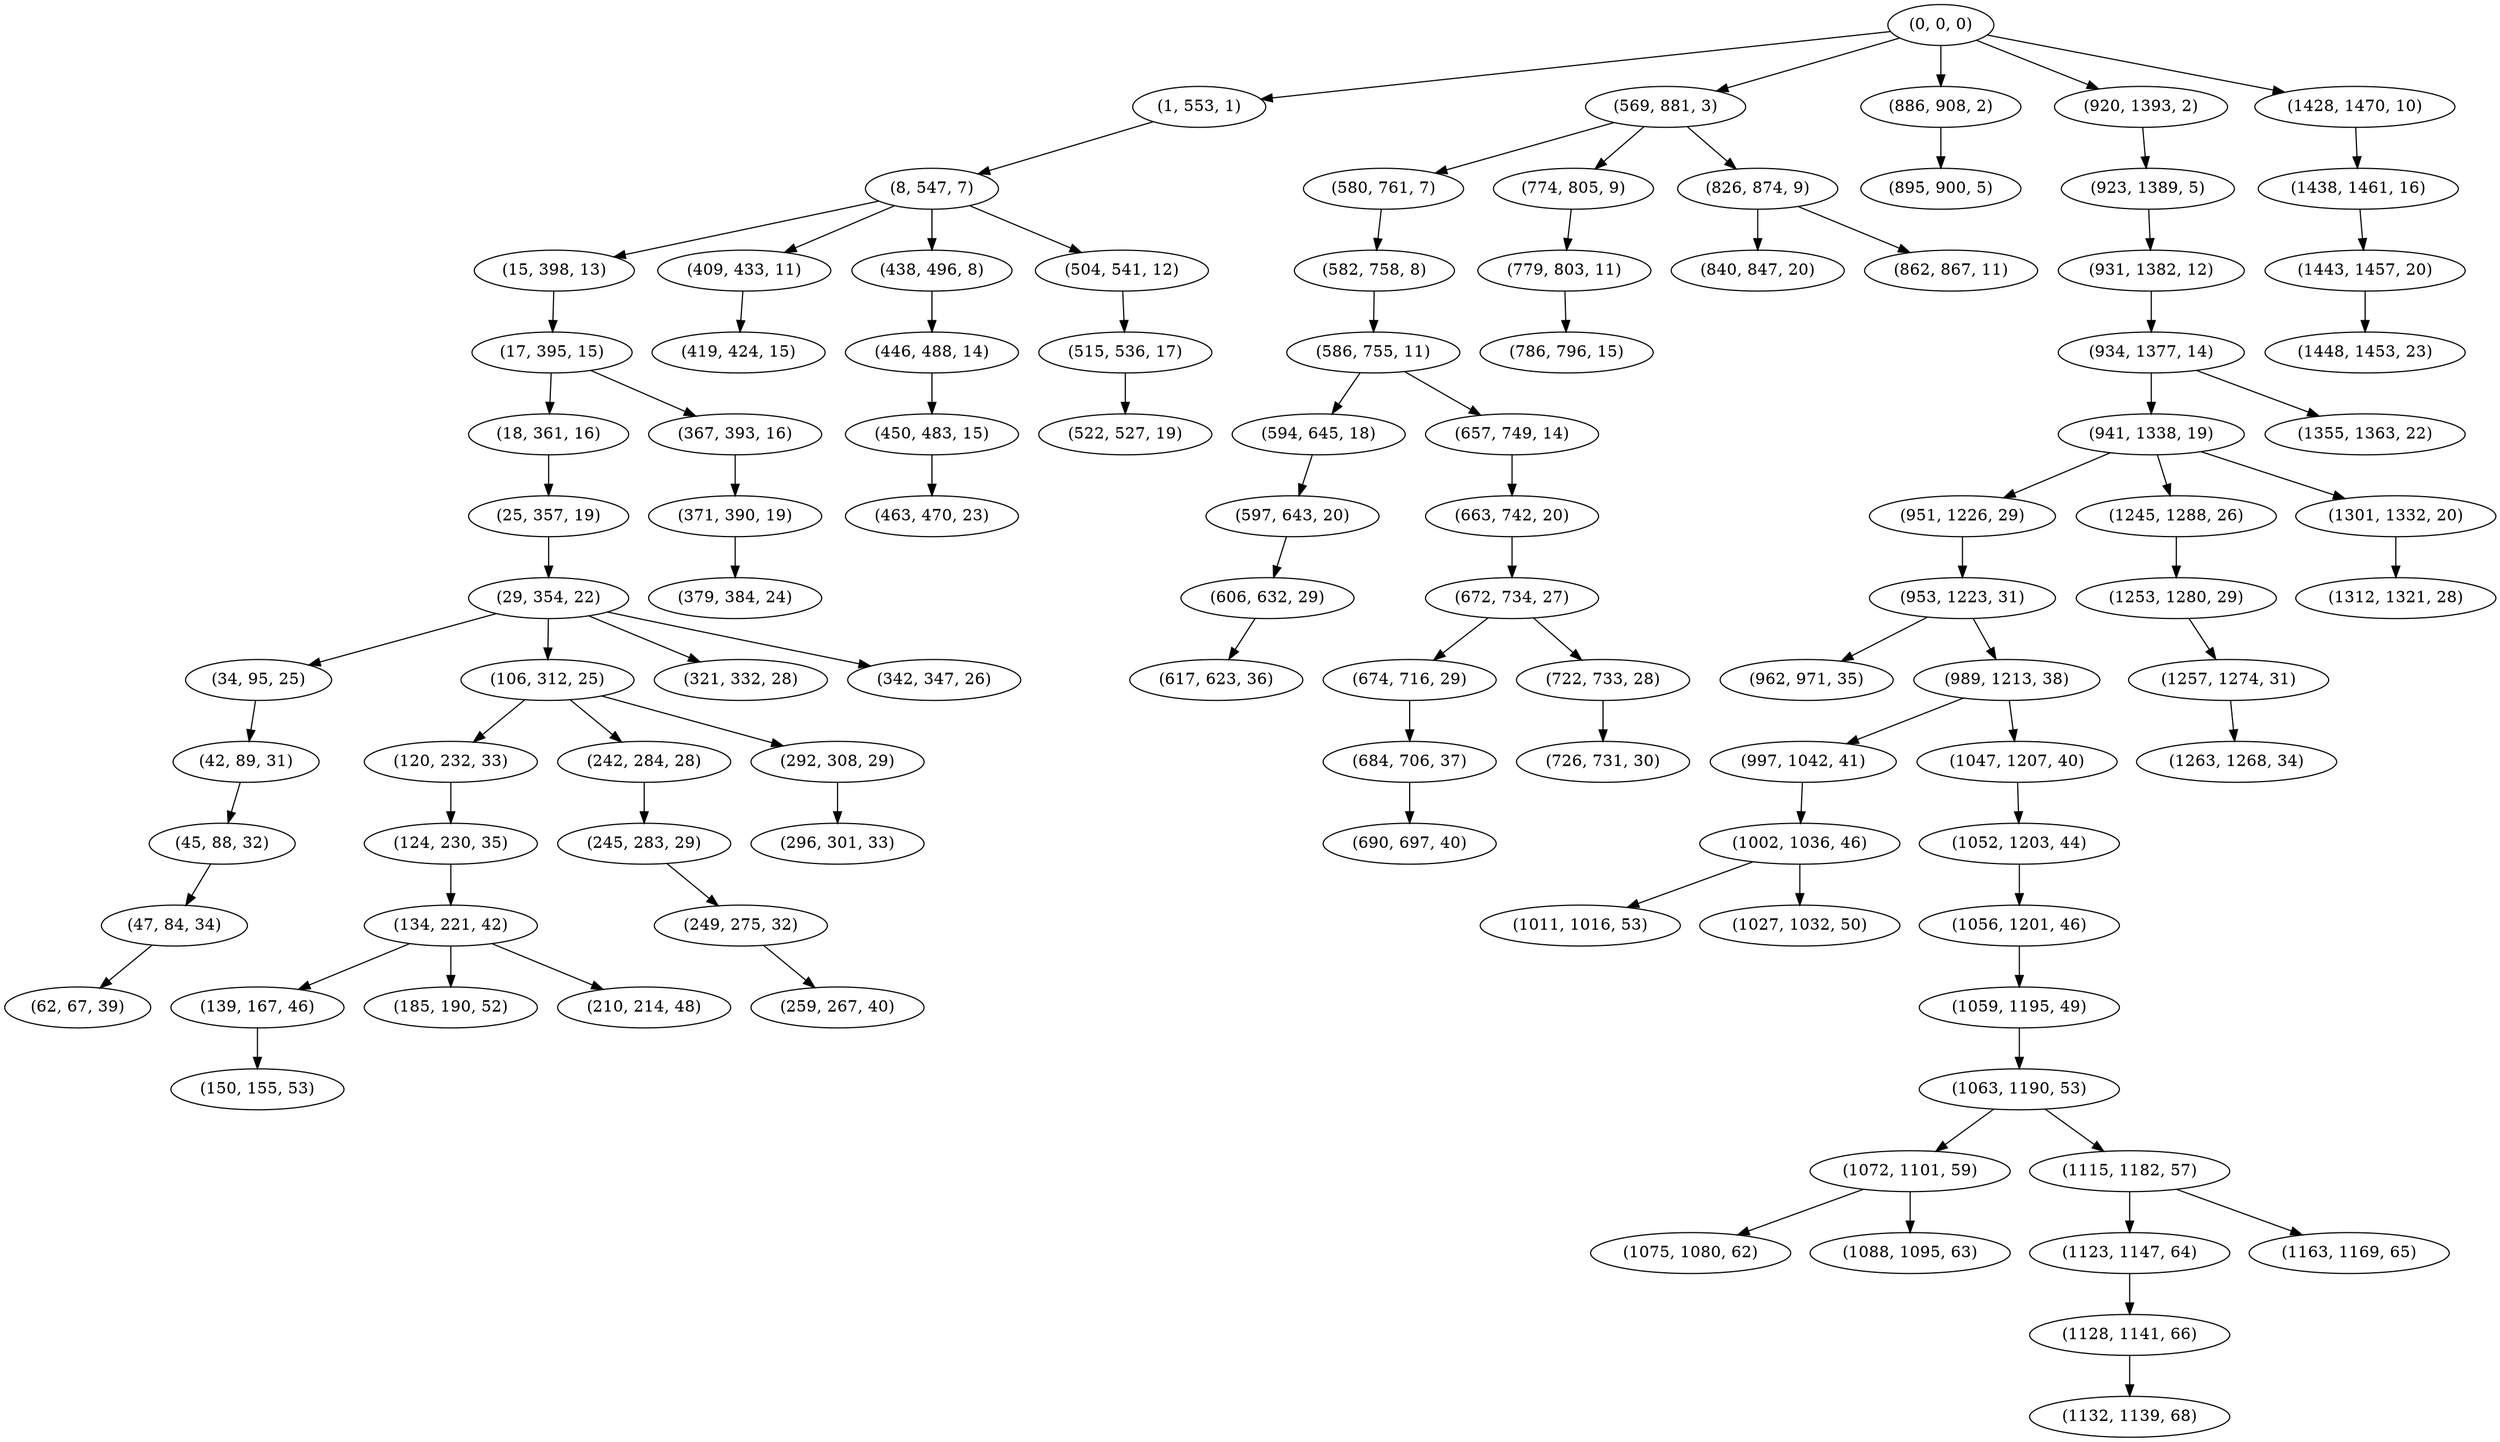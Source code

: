 digraph tree {
    "(0, 0, 0)";
    "(1, 553, 1)";
    "(8, 547, 7)";
    "(15, 398, 13)";
    "(17, 395, 15)";
    "(18, 361, 16)";
    "(25, 357, 19)";
    "(29, 354, 22)";
    "(34, 95, 25)";
    "(42, 89, 31)";
    "(45, 88, 32)";
    "(47, 84, 34)";
    "(62, 67, 39)";
    "(106, 312, 25)";
    "(120, 232, 33)";
    "(124, 230, 35)";
    "(134, 221, 42)";
    "(139, 167, 46)";
    "(150, 155, 53)";
    "(185, 190, 52)";
    "(210, 214, 48)";
    "(242, 284, 28)";
    "(245, 283, 29)";
    "(249, 275, 32)";
    "(259, 267, 40)";
    "(292, 308, 29)";
    "(296, 301, 33)";
    "(321, 332, 28)";
    "(342, 347, 26)";
    "(367, 393, 16)";
    "(371, 390, 19)";
    "(379, 384, 24)";
    "(409, 433, 11)";
    "(419, 424, 15)";
    "(438, 496, 8)";
    "(446, 488, 14)";
    "(450, 483, 15)";
    "(463, 470, 23)";
    "(504, 541, 12)";
    "(515, 536, 17)";
    "(522, 527, 19)";
    "(569, 881, 3)";
    "(580, 761, 7)";
    "(582, 758, 8)";
    "(586, 755, 11)";
    "(594, 645, 18)";
    "(597, 643, 20)";
    "(606, 632, 29)";
    "(617, 623, 36)";
    "(657, 749, 14)";
    "(663, 742, 20)";
    "(672, 734, 27)";
    "(674, 716, 29)";
    "(684, 706, 37)";
    "(690, 697, 40)";
    "(722, 733, 28)";
    "(726, 731, 30)";
    "(774, 805, 9)";
    "(779, 803, 11)";
    "(786, 796, 15)";
    "(826, 874, 9)";
    "(840, 847, 20)";
    "(862, 867, 11)";
    "(886, 908, 2)";
    "(895, 900, 5)";
    "(920, 1393, 2)";
    "(923, 1389, 5)";
    "(931, 1382, 12)";
    "(934, 1377, 14)";
    "(941, 1338, 19)";
    "(951, 1226, 29)";
    "(953, 1223, 31)";
    "(962, 971, 35)";
    "(989, 1213, 38)";
    "(997, 1042, 41)";
    "(1002, 1036, 46)";
    "(1011, 1016, 53)";
    "(1027, 1032, 50)";
    "(1047, 1207, 40)";
    "(1052, 1203, 44)";
    "(1056, 1201, 46)";
    "(1059, 1195, 49)";
    "(1063, 1190, 53)";
    "(1072, 1101, 59)";
    "(1075, 1080, 62)";
    "(1088, 1095, 63)";
    "(1115, 1182, 57)";
    "(1123, 1147, 64)";
    "(1128, 1141, 66)";
    "(1132, 1139, 68)";
    "(1163, 1169, 65)";
    "(1245, 1288, 26)";
    "(1253, 1280, 29)";
    "(1257, 1274, 31)";
    "(1263, 1268, 34)";
    "(1301, 1332, 20)";
    "(1312, 1321, 28)";
    "(1355, 1363, 22)";
    "(1428, 1470, 10)";
    "(1438, 1461, 16)";
    "(1443, 1457, 20)";
    "(1448, 1453, 23)";
    "(0, 0, 0)" -> "(1, 553, 1)";
    "(0, 0, 0)" -> "(569, 881, 3)";
    "(0, 0, 0)" -> "(886, 908, 2)";
    "(0, 0, 0)" -> "(920, 1393, 2)";
    "(0, 0, 0)" -> "(1428, 1470, 10)";
    "(1, 553, 1)" -> "(8, 547, 7)";
    "(8, 547, 7)" -> "(15, 398, 13)";
    "(8, 547, 7)" -> "(409, 433, 11)";
    "(8, 547, 7)" -> "(438, 496, 8)";
    "(8, 547, 7)" -> "(504, 541, 12)";
    "(15, 398, 13)" -> "(17, 395, 15)";
    "(17, 395, 15)" -> "(18, 361, 16)";
    "(17, 395, 15)" -> "(367, 393, 16)";
    "(18, 361, 16)" -> "(25, 357, 19)";
    "(25, 357, 19)" -> "(29, 354, 22)";
    "(29, 354, 22)" -> "(34, 95, 25)";
    "(29, 354, 22)" -> "(106, 312, 25)";
    "(29, 354, 22)" -> "(321, 332, 28)";
    "(29, 354, 22)" -> "(342, 347, 26)";
    "(34, 95, 25)" -> "(42, 89, 31)";
    "(42, 89, 31)" -> "(45, 88, 32)";
    "(45, 88, 32)" -> "(47, 84, 34)";
    "(47, 84, 34)" -> "(62, 67, 39)";
    "(106, 312, 25)" -> "(120, 232, 33)";
    "(106, 312, 25)" -> "(242, 284, 28)";
    "(106, 312, 25)" -> "(292, 308, 29)";
    "(120, 232, 33)" -> "(124, 230, 35)";
    "(124, 230, 35)" -> "(134, 221, 42)";
    "(134, 221, 42)" -> "(139, 167, 46)";
    "(134, 221, 42)" -> "(185, 190, 52)";
    "(134, 221, 42)" -> "(210, 214, 48)";
    "(139, 167, 46)" -> "(150, 155, 53)";
    "(242, 284, 28)" -> "(245, 283, 29)";
    "(245, 283, 29)" -> "(249, 275, 32)";
    "(249, 275, 32)" -> "(259, 267, 40)";
    "(292, 308, 29)" -> "(296, 301, 33)";
    "(367, 393, 16)" -> "(371, 390, 19)";
    "(371, 390, 19)" -> "(379, 384, 24)";
    "(409, 433, 11)" -> "(419, 424, 15)";
    "(438, 496, 8)" -> "(446, 488, 14)";
    "(446, 488, 14)" -> "(450, 483, 15)";
    "(450, 483, 15)" -> "(463, 470, 23)";
    "(504, 541, 12)" -> "(515, 536, 17)";
    "(515, 536, 17)" -> "(522, 527, 19)";
    "(569, 881, 3)" -> "(580, 761, 7)";
    "(569, 881, 3)" -> "(774, 805, 9)";
    "(569, 881, 3)" -> "(826, 874, 9)";
    "(580, 761, 7)" -> "(582, 758, 8)";
    "(582, 758, 8)" -> "(586, 755, 11)";
    "(586, 755, 11)" -> "(594, 645, 18)";
    "(586, 755, 11)" -> "(657, 749, 14)";
    "(594, 645, 18)" -> "(597, 643, 20)";
    "(597, 643, 20)" -> "(606, 632, 29)";
    "(606, 632, 29)" -> "(617, 623, 36)";
    "(657, 749, 14)" -> "(663, 742, 20)";
    "(663, 742, 20)" -> "(672, 734, 27)";
    "(672, 734, 27)" -> "(674, 716, 29)";
    "(672, 734, 27)" -> "(722, 733, 28)";
    "(674, 716, 29)" -> "(684, 706, 37)";
    "(684, 706, 37)" -> "(690, 697, 40)";
    "(722, 733, 28)" -> "(726, 731, 30)";
    "(774, 805, 9)" -> "(779, 803, 11)";
    "(779, 803, 11)" -> "(786, 796, 15)";
    "(826, 874, 9)" -> "(840, 847, 20)";
    "(826, 874, 9)" -> "(862, 867, 11)";
    "(886, 908, 2)" -> "(895, 900, 5)";
    "(920, 1393, 2)" -> "(923, 1389, 5)";
    "(923, 1389, 5)" -> "(931, 1382, 12)";
    "(931, 1382, 12)" -> "(934, 1377, 14)";
    "(934, 1377, 14)" -> "(941, 1338, 19)";
    "(934, 1377, 14)" -> "(1355, 1363, 22)";
    "(941, 1338, 19)" -> "(951, 1226, 29)";
    "(941, 1338, 19)" -> "(1245, 1288, 26)";
    "(941, 1338, 19)" -> "(1301, 1332, 20)";
    "(951, 1226, 29)" -> "(953, 1223, 31)";
    "(953, 1223, 31)" -> "(962, 971, 35)";
    "(953, 1223, 31)" -> "(989, 1213, 38)";
    "(989, 1213, 38)" -> "(997, 1042, 41)";
    "(989, 1213, 38)" -> "(1047, 1207, 40)";
    "(997, 1042, 41)" -> "(1002, 1036, 46)";
    "(1002, 1036, 46)" -> "(1011, 1016, 53)";
    "(1002, 1036, 46)" -> "(1027, 1032, 50)";
    "(1047, 1207, 40)" -> "(1052, 1203, 44)";
    "(1052, 1203, 44)" -> "(1056, 1201, 46)";
    "(1056, 1201, 46)" -> "(1059, 1195, 49)";
    "(1059, 1195, 49)" -> "(1063, 1190, 53)";
    "(1063, 1190, 53)" -> "(1072, 1101, 59)";
    "(1063, 1190, 53)" -> "(1115, 1182, 57)";
    "(1072, 1101, 59)" -> "(1075, 1080, 62)";
    "(1072, 1101, 59)" -> "(1088, 1095, 63)";
    "(1115, 1182, 57)" -> "(1123, 1147, 64)";
    "(1115, 1182, 57)" -> "(1163, 1169, 65)";
    "(1123, 1147, 64)" -> "(1128, 1141, 66)";
    "(1128, 1141, 66)" -> "(1132, 1139, 68)";
    "(1245, 1288, 26)" -> "(1253, 1280, 29)";
    "(1253, 1280, 29)" -> "(1257, 1274, 31)";
    "(1257, 1274, 31)" -> "(1263, 1268, 34)";
    "(1301, 1332, 20)" -> "(1312, 1321, 28)";
    "(1428, 1470, 10)" -> "(1438, 1461, 16)";
    "(1438, 1461, 16)" -> "(1443, 1457, 20)";
    "(1443, 1457, 20)" -> "(1448, 1453, 23)";
}

